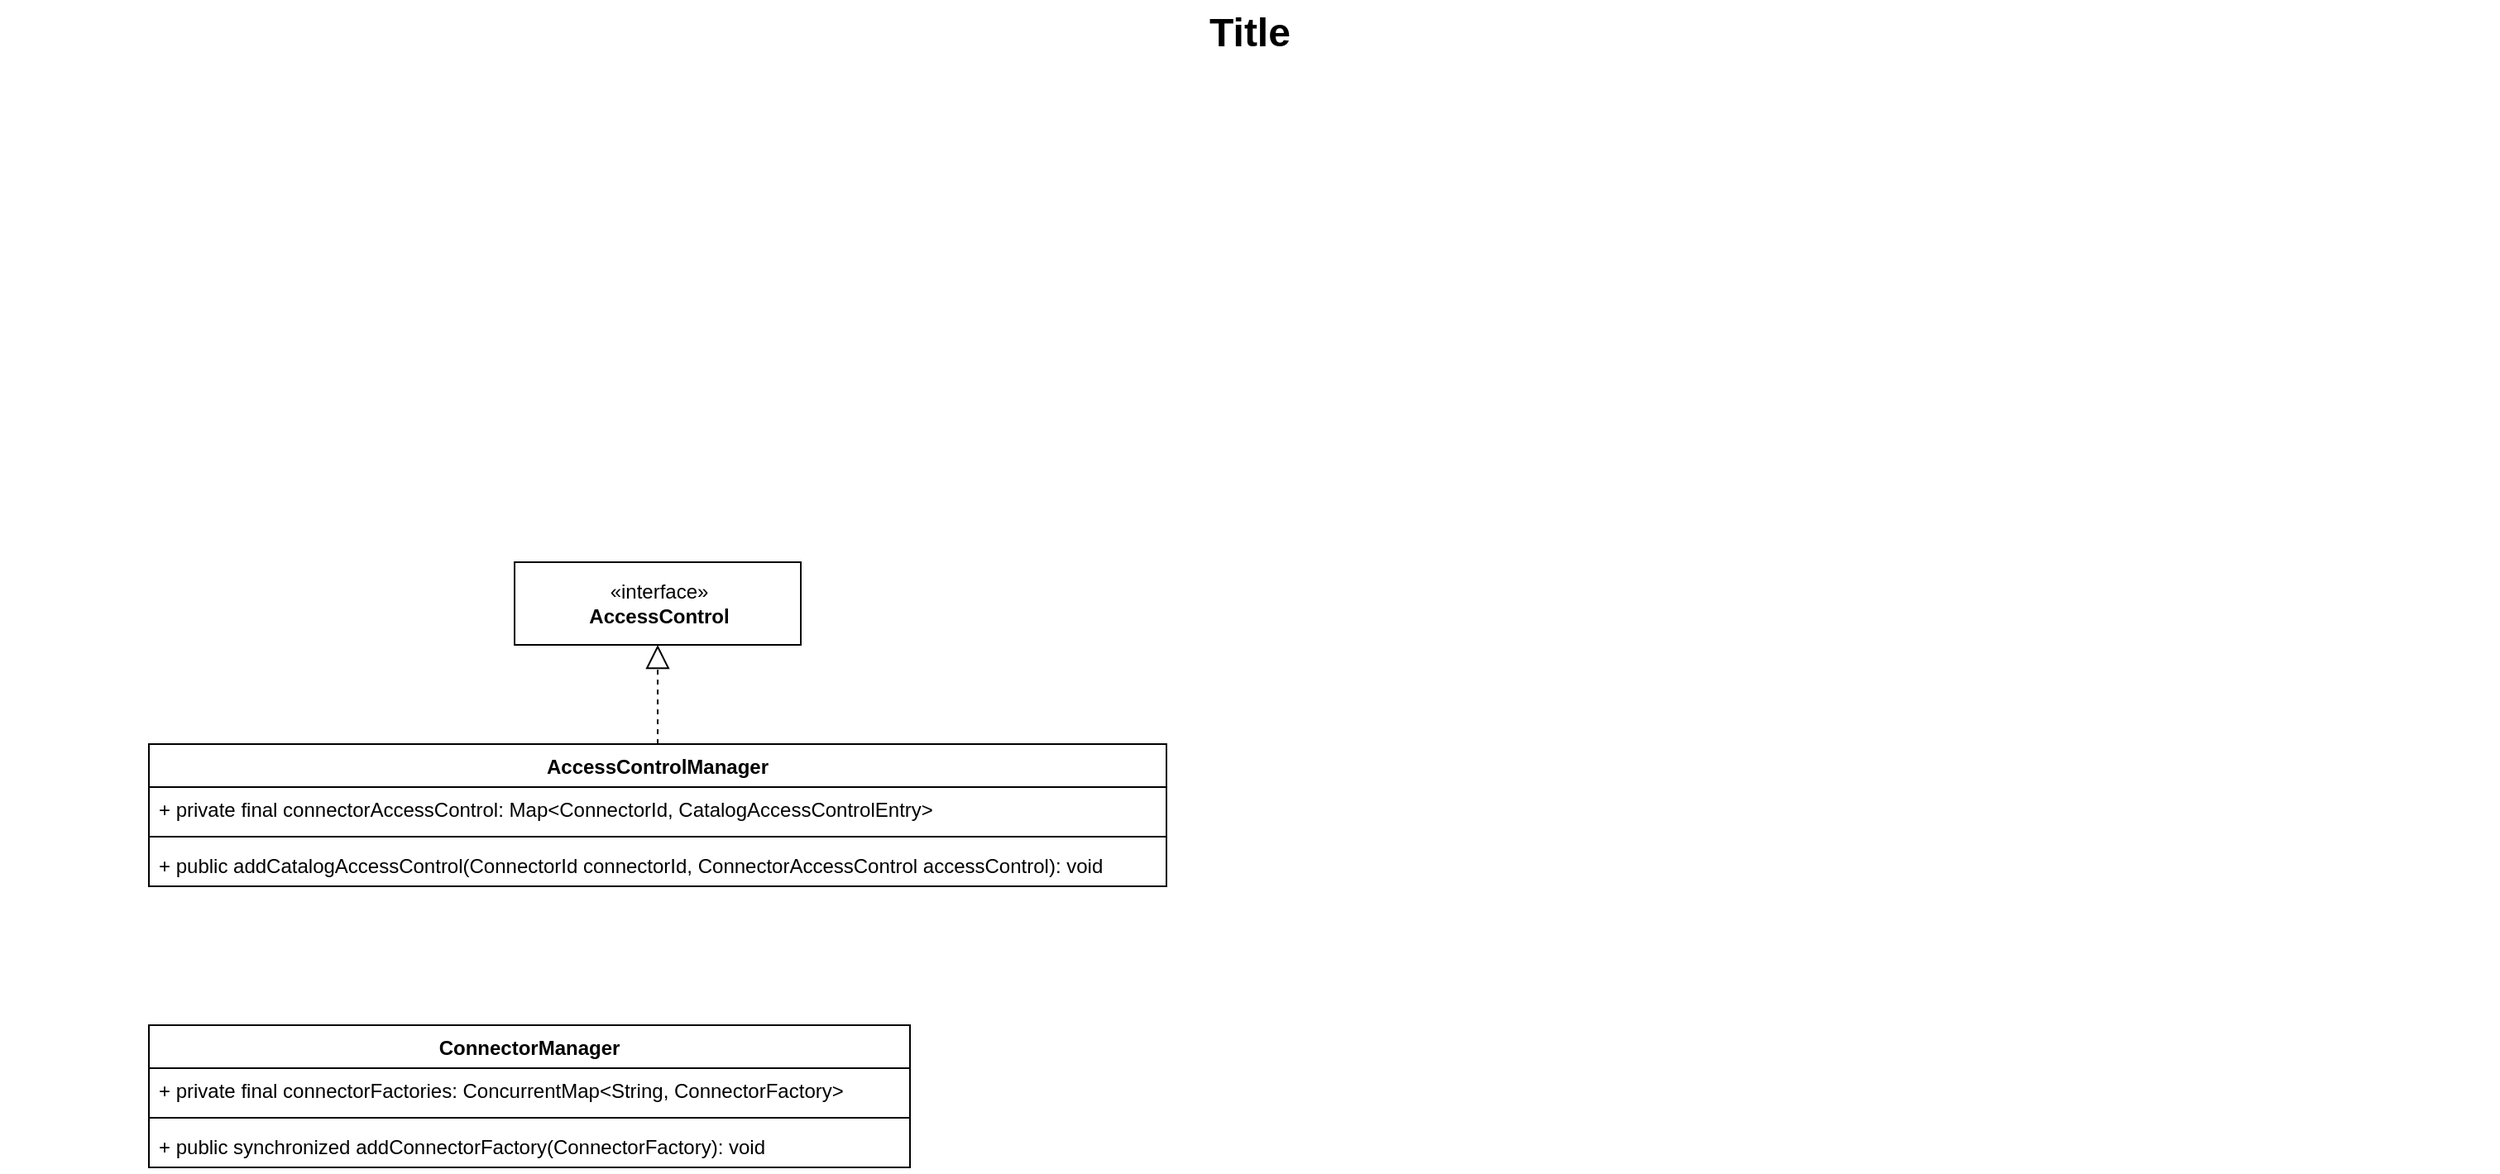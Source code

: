<mxfile version="12.0.0" type="github" pages="1"><diagram name="Page-1" id="929967ad-93f9-6ef4-fab6-5d389245f69c"><mxGraphModel dx="1426" dy="694" grid="1" gridSize="10" guides="1" tooltips="1" connect="1" arrows="1" fold="1" page="1" pageScale="1.5" pageWidth="1169" pageHeight="826" background="none" math="0" shadow="0"><root><mxCell id="0" style=";html=1;"/><mxCell id="1" style=";html=1;" parent="0"/><mxCell id="1672d66443f91eb5-23" value="Title" style="text;strokeColor=none;fillColor=none;html=1;fontSize=24;fontStyle=1;verticalAlign=middle;align=center;" parent="1" vertex="1"><mxGeometry x="120" y="40" width="1510" height="40" as="geometry"/></mxCell><mxCell id="lwDcj5aNM-fCIsO8Wqpe-1" value="«interface»&lt;br&gt;&lt;b&gt;AccessControl&lt;/b&gt;" style="html=1;" vertex="1" parent="1"><mxGeometry x="431" y="380" width="173" height="50" as="geometry"/></mxCell><mxCell id="lwDcj5aNM-fCIsO8Wqpe-8" value="" style="endArrow=block;dashed=1;endFill=0;endSize=12;html=1;entryX=0.5;entryY=1;entryDx=0;entryDy=0;exitX=0.5;exitY=0;exitDx=0;exitDy=0;" edge="1" parent="1" source="lwDcj5aNM-fCIsO8Wqpe-17" target="lwDcj5aNM-fCIsO8Wqpe-1"><mxGeometry width="160" relative="1" as="geometry"><mxPoint x="444.5" y="480" as="sourcePoint"/><mxPoint x="310" y="610" as="targetPoint"/></mxGeometry></mxCell><mxCell id="lwDcj5aNM-fCIsO8Wqpe-17" value="AccessControlManager" style="swimlane;fontStyle=1;align=center;verticalAlign=top;childLayout=stackLayout;horizontal=1;startSize=26;horizontalStack=0;resizeParent=1;resizeParentMax=0;resizeLast=0;collapsible=1;marginBottom=0;" vertex="1" parent="1"><mxGeometry x="210" y="490" width="615" height="86" as="geometry"/></mxCell><mxCell id="lwDcj5aNM-fCIsO8Wqpe-18" value="+ private final connectorAccessControl: Map&lt;ConnectorId, CatalogAccessControlEntry&gt;" style="text;strokeColor=none;fillColor=none;align=left;verticalAlign=top;spacingLeft=4;spacingRight=4;overflow=hidden;rotatable=0;points=[[0,0.5],[1,0.5]];portConstraint=eastwest;" vertex="1" parent="lwDcj5aNM-fCIsO8Wqpe-17"><mxGeometry y="26" width="615" height="26" as="geometry"/></mxCell><mxCell id="lwDcj5aNM-fCIsO8Wqpe-19" value="" style="line;strokeWidth=1;fillColor=none;align=left;verticalAlign=middle;spacingTop=-1;spacingLeft=3;spacingRight=3;rotatable=0;labelPosition=right;points=[];portConstraint=eastwest;" vertex="1" parent="lwDcj5aNM-fCIsO8Wqpe-17"><mxGeometry y="52" width="615" height="8" as="geometry"/></mxCell><mxCell id="lwDcj5aNM-fCIsO8Wqpe-20" value="+ public addCatalogAccessControl(ConnectorId connectorId, ConnectorAccessControl accessControl): void&#10;" style="text;strokeColor=none;fillColor=none;align=left;verticalAlign=top;spacingLeft=4;spacingRight=4;overflow=hidden;rotatable=0;points=[[0,0.5],[1,0.5]];portConstraint=eastwest;" vertex="1" parent="lwDcj5aNM-fCIsO8Wqpe-17"><mxGeometry y="60" width="615" height="26" as="geometry"/></mxCell><mxCell id="lwDcj5aNM-fCIsO8Wqpe-28" value="ConnectorManager" style="swimlane;fontStyle=1;align=center;verticalAlign=top;childLayout=stackLayout;horizontal=1;startSize=26;horizontalStack=0;resizeParent=1;resizeParentMax=0;resizeLast=0;collapsible=1;marginBottom=0;" vertex="1" parent="1"><mxGeometry x="210" y="660" width="460" height="86" as="geometry"/></mxCell><mxCell id="lwDcj5aNM-fCIsO8Wqpe-29" value="+ private final connectorFactories: ConcurrentMap&lt;String, ConnectorFactory&gt; " style="text;strokeColor=none;fillColor=none;align=left;verticalAlign=top;spacingLeft=4;spacingRight=4;overflow=hidden;rotatable=0;points=[[0,0.5],[1,0.5]];portConstraint=eastwest;" vertex="1" parent="lwDcj5aNM-fCIsO8Wqpe-28"><mxGeometry y="26" width="460" height="26" as="geometry"/></mxCell><mxCell id="lwDcj5aNM-fCIsO8Wqpe-30" value="" style="line;strokeWidth=1;fillColor=none;align=left;verticalAlign=middle;spacingTop=-1;spacingLeft=3;spacingRight=3;rotatable=0;labelPosition=right;points=[];portConstraint=eastwest;" vertex="1" parent="lwDcj5aNM-fCIsO8Wqpe-28"><mxGeometry y="52" width="460" height="8" as="geometry"/></mxCell><mxCell id="lwDcj5aNM-fCIsO8Wqpe-31" value="+ public synchronized addConnectorFactory(ConnectorFactory): void&#10;" style="text;strokeColor=none;fillColor=none;align=left;verticalAlign=top;spacingLeft=4;spacingRight=4;overflow=hidden;rotatable=0;points=[[0,0.5],[1,0.5]];portConstraint=eastwest;" vertex="1" parent="lwDcj5aNM-fCIsO8Wqpe-28"><mxGeometry y="60" width="460" height="26" as="geometry"/></mxCell></root></mxGraphModel></diagram></mxfile>